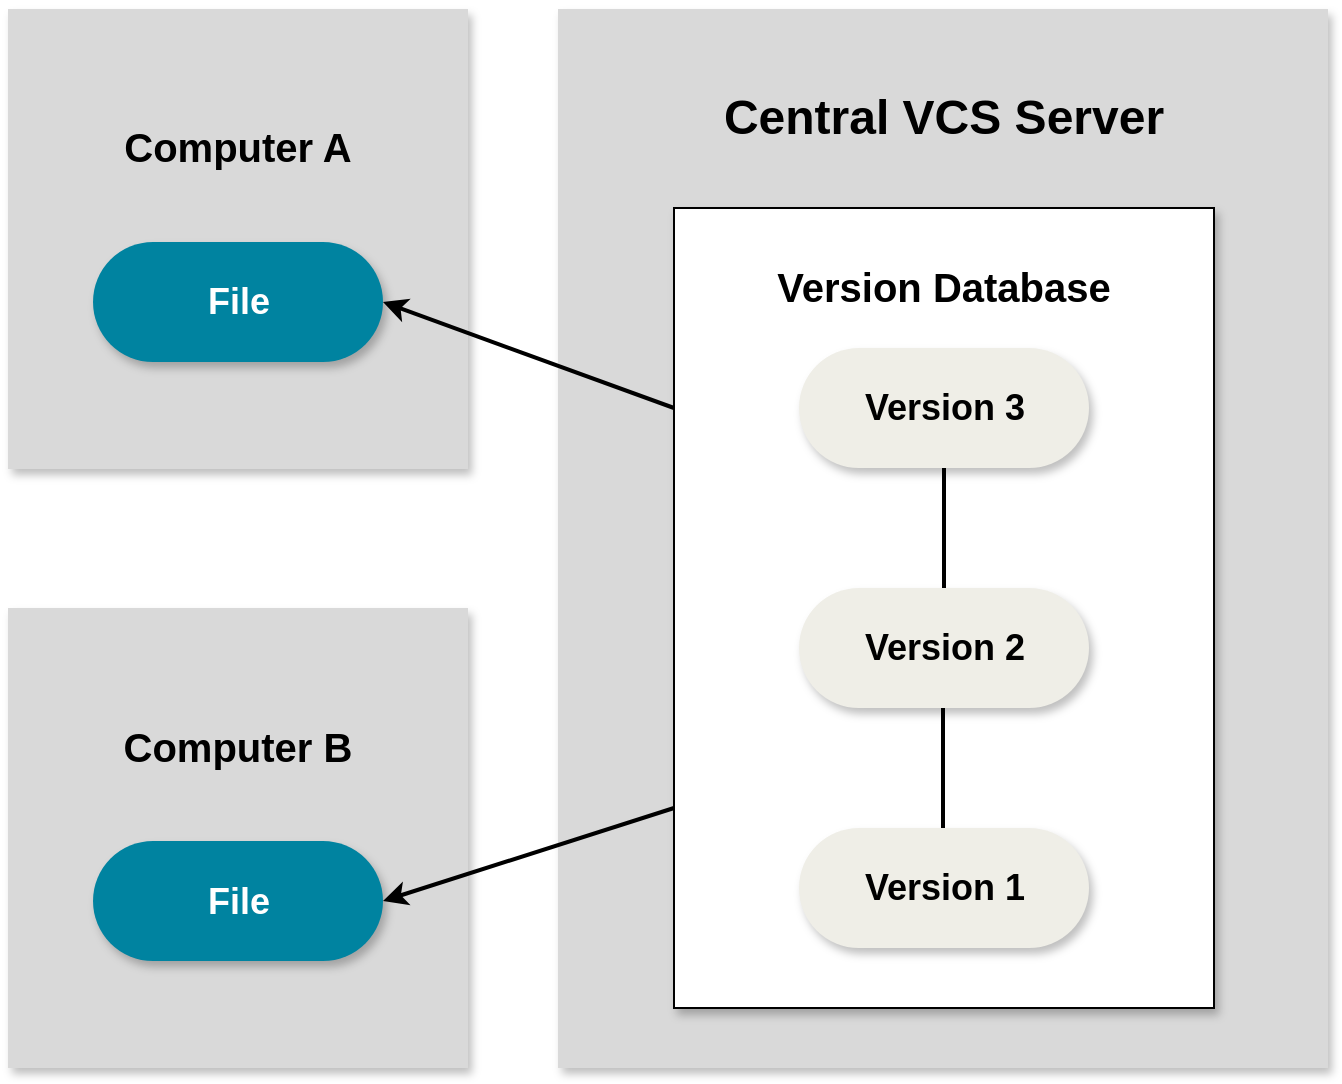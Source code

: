 <mxfile version="21.2.1" type="device">
  <diagram name="第 1 页" id="VzOM6tZm2yKVZDnpSubA">
    <mxGraphModel dx="898" dy="579" grid="1" gridSize="10" guides="1" tooltips="1" connect="1" arrows="1" fold="1" page="1" pageScale="1" pageWidth="827" pageHeight="1169" math="0" shadow="0">
      <root>
        <mxCell id="0" />
        <mxCell id="1" parent="0" />
        <mxCell id="Jdswm7WoJq3cbHBuh6Mm-4" value="" style="rounded=0;whiteSpace=wrap;html=1;fillColor=#D9D9D9;strokeColor=none;shadow=1;" parent="1" vertex="1">
          <mxGeometry x="275" y="40.5" width="385" height="529.5" as="geometry" />
        </mxCell>
        <mxCell id="2ntxhKf0hX77mnbHuh0h-2" value="&lt;font style=&quot;font-size: 24px;&quot;&gt;&lt;b&gt;Central VCS Server&lt;/b&gt;&lt;/font&gt;" style="text;html=1;strokeColor=none;fillColor=none;align=center;verticalAlign=middle;whiteSpace=wrap;rounded=0;shadow=1;" parent="1" vertex="1">
          <mxGeometry x="353" y="80" width="230" height="30" as="geometry" />
        </mxCell>
        <mxCell id="2ntxhKf0hX77mnbHuh0h-3" value="" style="rounded=0;whiteSpace=wrap;html=1;shadow=1;" parent="1" vertex="1">
          <mxGeometry x="333" y="140" width="270" height="400" as="geometry" />
        </mxCell>
        <mxCell id="2ntxhKf0hX77mnbHuh0h-4" value="&lt;font size=&quot;1&quot; style=&quot;&quot;&gt;&lt;b style=&quot;font-size: 20px;&quot;&gt;Version Database&lt;/b&gt;&lt;/font&gt;" style="text;html=1;strokeColor=none;fillColor=none;align=center;verticalAlign=middle;whiteSpace=wrap;rounded=0;shadow=1;" parent="1" vertex="1">
          <mxGeometry x="353" y="163.5" width="230" height="30" as="geometry" />
        </mxCell>
        <mxCell id="2ntxhKf0hX77mnbHuh0h-5" value="&lt;font style=&quot;font-size: 18px;&quot;&gt;&lt;b&gt;Version 3&lt;/b&gt;&lt;/font&gt;" style="rounded=1;whiteSpace=wrap;html=1;strokeColor=none;fillColor=#efeee7;arcSize=50;shadow=1;" parent="1" vertex="1">
          <mxGeometry x="395.5" y="210" width="145" height="60" as="geometry" />
        </mxCell>
        <mxCell id="2ntxhKf0hX77mnbHuh0h-6" value="&lt;font style=&quot;font-size: 18px;&quot;&gt;&lt;b&gt;Version 2&lt;/b&gt;&lt;/font&gt;" style="rounded=1;whiteSpace=wrap;html=1;strokeColor=none;fillColor=#efeee7;arcSize=50;shadow=1;" parent="1" vertex="1">
          <mxGeometry x="395.5" y="330" width="145" height="60" as="geometry" />
        </mxCell>
        <mxCell id="2ntxhKf0hX77mnbHuh0h-7" value="&lt;font style=&quot;font-size: 18px;&quot;&gt;&lt;b&gt;Version 1&lt;/b&gt;&lt;/font&gt;" style="rounded=1;whiteSpace=wrap;html=1;strokeColor=none;fillColor=#efeee7;arcSize=50;shadow=1;" parent="1" vertex="1">
          <mxGeometry x="395.5" y="450" width="145" height="60" as="geometry" />
        </mxCell>
        <mxCell id="2ntxhKf0hX77mnbHuh0h-8" value="" style="endArrow=none;html=1;rounded=0;entryX=0.5;entryY=1;entryDx=0;entryDy=0;strokeWidth=2;" parent="1" source="2ntxhKf0hX77mnbHuh0h-6" target="2ntxhKf0hX77mnbHuh0h-5" edge="1">
          <mxGeometry width="50" height="50" relative="1" as="geometry">
            <mxPoint x="293" y="300" as="sourcePoint" />
            <mxPoint x="343" y="250" as="targetPoint" />
          </mxGeometry>
        </mxCell>
        <mxCell id="2ntxhKf0hX77mnbHuh0h-9" value="" style="endArrow=none;html=1;rounded=0;entryX=0.5;entryY=1;entryDx=0;entryDy=0;strokeWidth=2;" parent="1" edge="1">
          <mxGeometry width="50" height="50" relative="1" as="geometry">
            <mxPoint x="467.5" y="450" as="sourcePoint" />
            <mxPoint x="467.5" y="390" as="targetPoint" />
          </mxGeometry>
        </mxCell>
        <mxCell id="Jdswm7WoJq3cbHBuh6Mm-1" value="" style="whiteSpace=wrap;html=1;aspect=fixed;fillColor=#d9d9d9;strokeColor=none;shadow=1;rounded=0;glass=0;" parent="1" vertex="1">
          <mxGeometry y="40.5" width="230" height="230" as="geometry" />
        </mxCell>
        <mxCell id="Jdswm7WoJq3cbHBuh6Mm-2" value="&lt;font color=&quot;#ffffff&quot; style=&quot;font-size: 18px;&quot;&gt;&lt;b&gt;File&lt;/b&gt;&lt;/font&gt;" style="rounded=1;whiteSpace=wrap;html=1;strokeColor=none;fillColor=#0083a0;arcSize=50;shadow=1;" parent="1" vertex="1">
          <mxGeometry x="42.5" y="157" width="145" height="60" as="geometry" />
        </mxCell>
        <mxCell id="Jdswm7WoJq3cbHBuh6Mm-3" value="&lt;font size=&quot;1&quot; style=&quot;&quot;&gt;&lt;b style=&quot;font-size: 20px;&quot;&gt;Computer A&lt;/b&gt;&lt;/font&gt;" style="text;html=1;strokeColor=none;fillColor=none;align=center;verticalAlign=middle;whiteSpace=wrap;rounded=0;shadow=1;" parent="1" vertex="1">
          <mxGeometry y="94" width="230" height="30" as="geometry" />
        </mxCell>
        <mxCell id="Jdswm7WoJq3cbHBuh6Mm-5" value="" style="whiteSpace=wrap;html=1;aspect=fixed;fillColor=#d9d9d9;strokeColor=none;shadow=1;rounded=0;glass=0;" parent="1" vertex="1">
          <mxGeometry y="340" width="230" height="230" as="geometry" />
        </mxCell>
        <mxCell id="Jdswm7WoJq3cbHBuh6Mm-6" value="&lt;font color=&quot;#ffffff&quot; style=&quot;font-size: 18px;&quot;&gt;&lt;b&gt;File&lt;/b&gt;&lt;/font&gt;" style="rounded=1;whiteSpace=wrap;html=1;strokeColor=none;fillColor=#0083a0;arcSize=50;shadow=1;" parent="1" vertex="1">
          <mxGeometry x="42.5" y="456.5" width="145" height="60" as="geometry" />
        </mxCell>
        <mxCell id="Jdswm7WoJq3cbHBuh6Mm-7" value="&lt;font size=&quot;1&quot; style=&quot;&quot;&gt;&lt;b style=&quot;font-size: 20px;&quot;&gt;Computer B&lt;/b&gt;&lt;/font&gt;" style="text;html=1;strokeColor=none;fillColor=none;align=center;verticalAlign=middle;whiteSpace=wrap;rounded=0;shadow=1;" parent="1" vertex="1">
          <mxGeometry y="393.5" width="230" height="30" as="geometry" />
        </mxCell>
        <mxCell id="Jdswm7WoJq3cbHBuh6Mm-8" style="rounded=0;orthogonalLoop=1;jettySize=auto;html=1;exitX=0;exitY=0.25;exitDx=0;exitDy=0;entryX=1;entryY=0.5;entryDx=0;entryDy=0;strokeWidth=2;" parent="1" source="2ntxhKf0hX77mnbHuh0h-3" target="Jdswm7WoJq3cbHBuh6Mm-2" edge="1">
          <mxGeometry relative="1" as="geometry" />
        </mxCell>
        <mxCell id="Jdswm7WoJq3cbHBuh6Mm-9" style="rounded=0;orthogonalLoop=1;jettySize=auto;html=1;exitX=0;exitY=0.75;exitDx=0;exitDy=0;entryX=1;entryY=0.5;entryDx=0;entryDy=0;strokeWidth=2;" parent="1" source="2ntxhKf0hX77mnbHuh0h-3" target="Jdswm7WoJq3cbHBuh6Mm-6" edge="1">
          <mxGeometry relative="1" as="geometry" />
        </mxCell>
      </root>
    </mxGraphModel>
  </diagram>
</mxfile>
